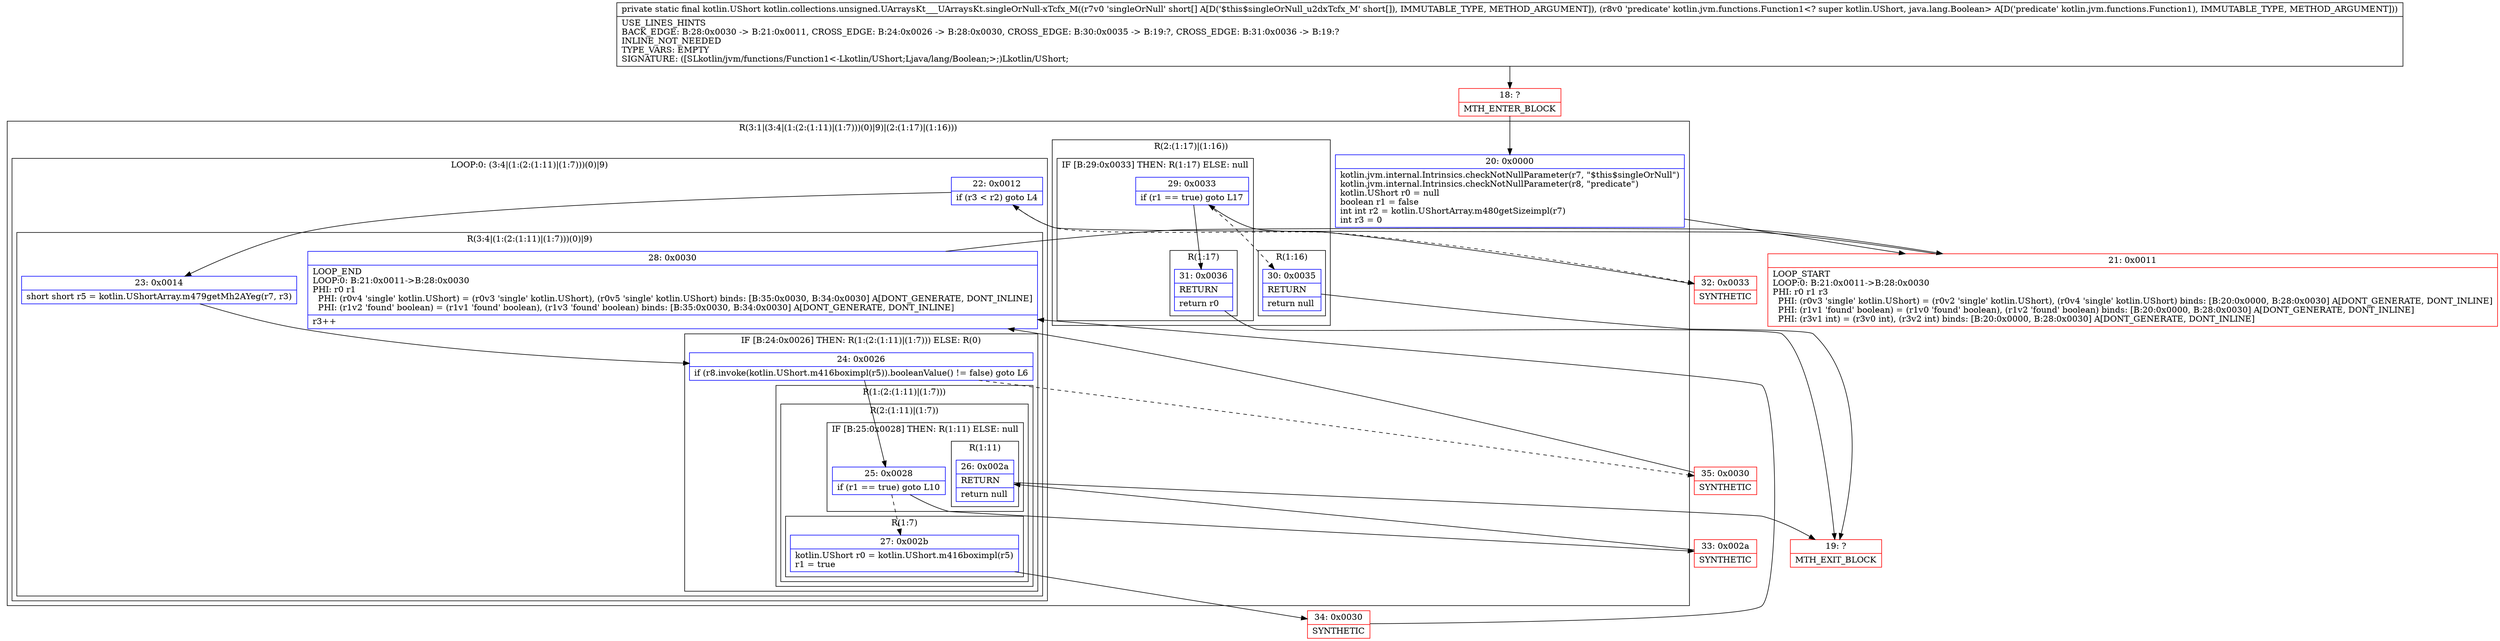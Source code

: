 digraph "CFG forkotlin.collections.unsigned.UArraysKt___UArraysKt.singleOrNull\-xTcfx_M([SLkotlin\/jvm\/functions\/Function1;)Lkotlin\/UShort;" {
subgraph cluster_Region_676003499 {
label = "R(3:1|(3:4|(1:(2:(1:11)|(1:7)))(0)|9)|(2:(1:17)|(1:16)))";
node [shape=record,color=blue];
Node_20 [shape=record,label="{20\:\ 0x0000|kotlin.jvm.internal.Intrinsics.checkNotNullParameter(r7, \"$this$singleOrNull\")\lkotlin.jvm.internal.Intrinsics.checkNotNullParameter(r8, \"predicate\")\lkotlin.UShort r0 = null\lboolean r1 = false\lint int r2 = kotlin.UShortArray.m480getSizeimpl(r7)\lint r3 = 0\l}"];
subgraph cluster_LoopRegion_169990636 {
label = "LOOP:0: (3:4|(1:(2:(1:11)|(1:7)))(0)|9)";
node [shape=record,color=blue];
Node_22 [shape=record,label="{22\:\ 0x0012|if (r3 \< r2) goto L4\l}"];
subgraph cluster_Region_597601942 {
label = "R(3:4|(1:(2:(1:11)|(1:7)))(0)|9)";
node [shape=record,color=blue];
Node_23 [shape=record,label="{23\:\ 0x0014|short short r5 = kotlin.UShortArray.m479getMh2AYeg(r7, r3)\l}"];
subgraph cluster_IfRegion_303628057 {
label = "IF [B:24:0x0026] THEN: R(1:(2:(1:11)|(1:7))) ELSE: R(0)";
node [shape=record,color=blue];
Node_24 [shape=record,label="{24\:\ 0x0026|if (r8.invoke(kotlin.UShort.m416boximpl(r5)).booleanValue() != false) goto L6\l}"];
subgraph cluster_Region_287263250 {
label = "R(1:(2:(1:11)|(1:7)))";
node [shape=record,color=blue];
subgraph cluster_Region_1928051183 {
label = "R(2:(1:11)|(1:7))";
node [shape=record,color=blue];
subgraph cluster_IfRegion_153555486 {
label = "IF [B:25:0x0028] THEN: R(1:11) ELSE: null";
node [shape=record,color=blue];
Node_25 [shape=record,label="{25\:\ 0x0028|if (r1 == true) goto L10\l}"];
subgraph cluster_Region_1992336973 {
label = "R(1:11)";
node [shape=record,color=blue];
Node_26 [shape=record,label="{26\:\ 0x002a|RETURN\l|return null\l}"];
}
}
subgraph cluster_Region_1392895968 {
label = "R(1:7)";
node [shape=record,color=blue];
Node_27 [shape=record,label="{27\:\ 0x002b|kotlin.UShort r0 = kotlin.UShort.m416boximpl(r5)\lr1 = true\l}"];
}
}
}
subgraph cluster_Region_1191296664 {
label = "R(0)";
node [shape=record,color=blue];
}
}
Node_28 [shape=record,label="{28\:\ 0x0030|LOOP_END\lLOOP:0: B:21:0x0011\-\>B:28:0x0030\lPHI: r0 r1 \l  PHI: (r0v4 'single' kotlin.UShort) = (r0v3 'single' kotlin.UShort), (r0v5 'single' kotlin.UShort) binds: [B:35:0x0030, B:34:0x0030] A[DONT_GENERATE, DONT_INLINE]\l  PHI: (r1v2 'found' boolean) = (r1v1 'found' boolean), (r1v3 'found' boolean) binds: [B:35:0x0030, B:34:0x0030] A[DONT_GENERATE, DONT_INLINE]\l|r3++\l}"];
}
}
subgraph cluster_Region_740631472 {
label = "R(2:(1:17)|(1:16))";
node [shape=record,color=blue];
subgraph cluster_IfRegion_1994852919 {
label = "IF [B:29:0x0033] THEN: R(1:17) ELSE: null";
node [shape=record,color=blue];
Node_29 [shape=record,label="{29\:\ 0x0033|if (r1 == true) goto L17\l}"];
subgraph cluster_Region_152305742 {
label = "R(1:17)";
node [shape=record,color=blue];
Node_31 [shape=record,label="{31\:\ 0x0036|RETURN\l|return r0\l}"];
}
}
subgraph cluster_Region_61784858 {
label = "R(1:16)";
node [shape=record,color=blue];
Node_30 [shape=record,label="{30\:\ 0x0035|RETURN\l|return null\l}"];
}
}
}
Node_18 [shape=record,color=red,label="{18\:\ ?|MTH_ENTER_BLOCK\l}"];
Node_21 [shape=record,color=red,label="{21\:\ 0x0011|LOOP_START\lLOOP:0: B:21:0x0011\-\>B:28:0x0030\lPHI: r0 r1 r3 \l  PHI: (r0v3 'single' kotlin.UShort) = (r0v2 'single' kotlin.UShort), (r0v4 'single' kotlin.UShort) binds: [B:20:0x0000, B:28:0x0030] A[DONT_GENERATE, DONT_INLINE]\l  PHI: (r1v1 'found' boolean) = (r1v0 'found' boolean), (r1v2 'found' boolean) binds: [B:20:0x0000, B:28:0x0030] A[DONT_GENERATE, DONT_INLINE]\l  PHI: (r3v1 int) = (r3v0 int), (r3v2 int) binds: [B:20:0x0000, B:28:0x0030] A[DONT_GENERATE, DONT_INLINE]\l}"];
Node_34 [shape=record,color=red,label="{34\:\ 0x0030|SYNTHETIC\l}"];
Node_33 [shape=record,color=red,label="{33\:\ 0x002a|SYNTHETIC\l}"];
Node_19 [shape=record,color=red,label="{19\:\ ?|MTH_EXIT_BLOCK\l}"];
Node_35 [shape=record,color=red,label="{35\:\ 0x0030|SYNTHETIC\l}"];
Node_32 [shape=record,color=red,label="{32\:\ 0x0033|SYNTHETIC\l}"];
MethodNode[shape=record,label="{private static final kotlin.UShort kotlin.collections.unsigned.UArraysKt___UArraysKt.singleOrNull\-xTcfx_M((r7v0 'singleOrNull' short[] A[D('$this$singleOrNull_u2dxTcfx_M' short[]), IMMUTABLE_TYPE, METHOD_ARGUMENT]), (r8v0 'predicate' kotlin.jvm.functions.Function1\<? super kotlin.UShort, java.lang.Boolean\> A[D('predicate' kotlin.jvm.functions.Function1), IMMUTABLE_TYPE, METHOD_ARGUMENT]))  | USE_LINES_HINTS\lBACK_EDGE: B:28:0x0030 \-\> B:21:0x0011, CROSS_EDGE: B:24:0x0026 \-\> B:28:0x0030, CROSS_EDGE: B:30:0x0035 \-\> B:19:?, CROSS_EDGE: B:31:0x0036 \-\> B:19:?\lINLINE_NOT_NEEDED\lTYPE_VARS: EMPTY\lSIGNATURE: ([SLkotlin\/jvm\/functions\/Function1\<\-Lkotlin\/UShort;Ljava\/lang\/Boolean;\>;)Lkotlin\/UShort;\l}"];
MethodNode -> Node_18;Node_20 -> Node_21;
Node_22 -> Node_23;
Node_22 -> Node_32[style=dashed];
Node_23 -> Node_24;
Node_24 -> Node_25;
Node_24 -> Node_35[style=dashed];
Node_25 -> Node_27[style=dashed];
Node_25 -> Node_33;
Node_26 -> Node_19;
Node_27 -> Node_34;
Node_28 -> Node_21;
Node_29 -> Node_30[style=dashed];
Node_29 -> Node_31;
Node_31 -> Node_19;
Node_30 -> Node_19;
Node_18 -> Node_20;
Node_21 -> Node_22;
Node_34 -> Node_28;
Node_33 -> Node_26;
Node_35 -> Node_28;
Node_32 -> Node_29;
}

